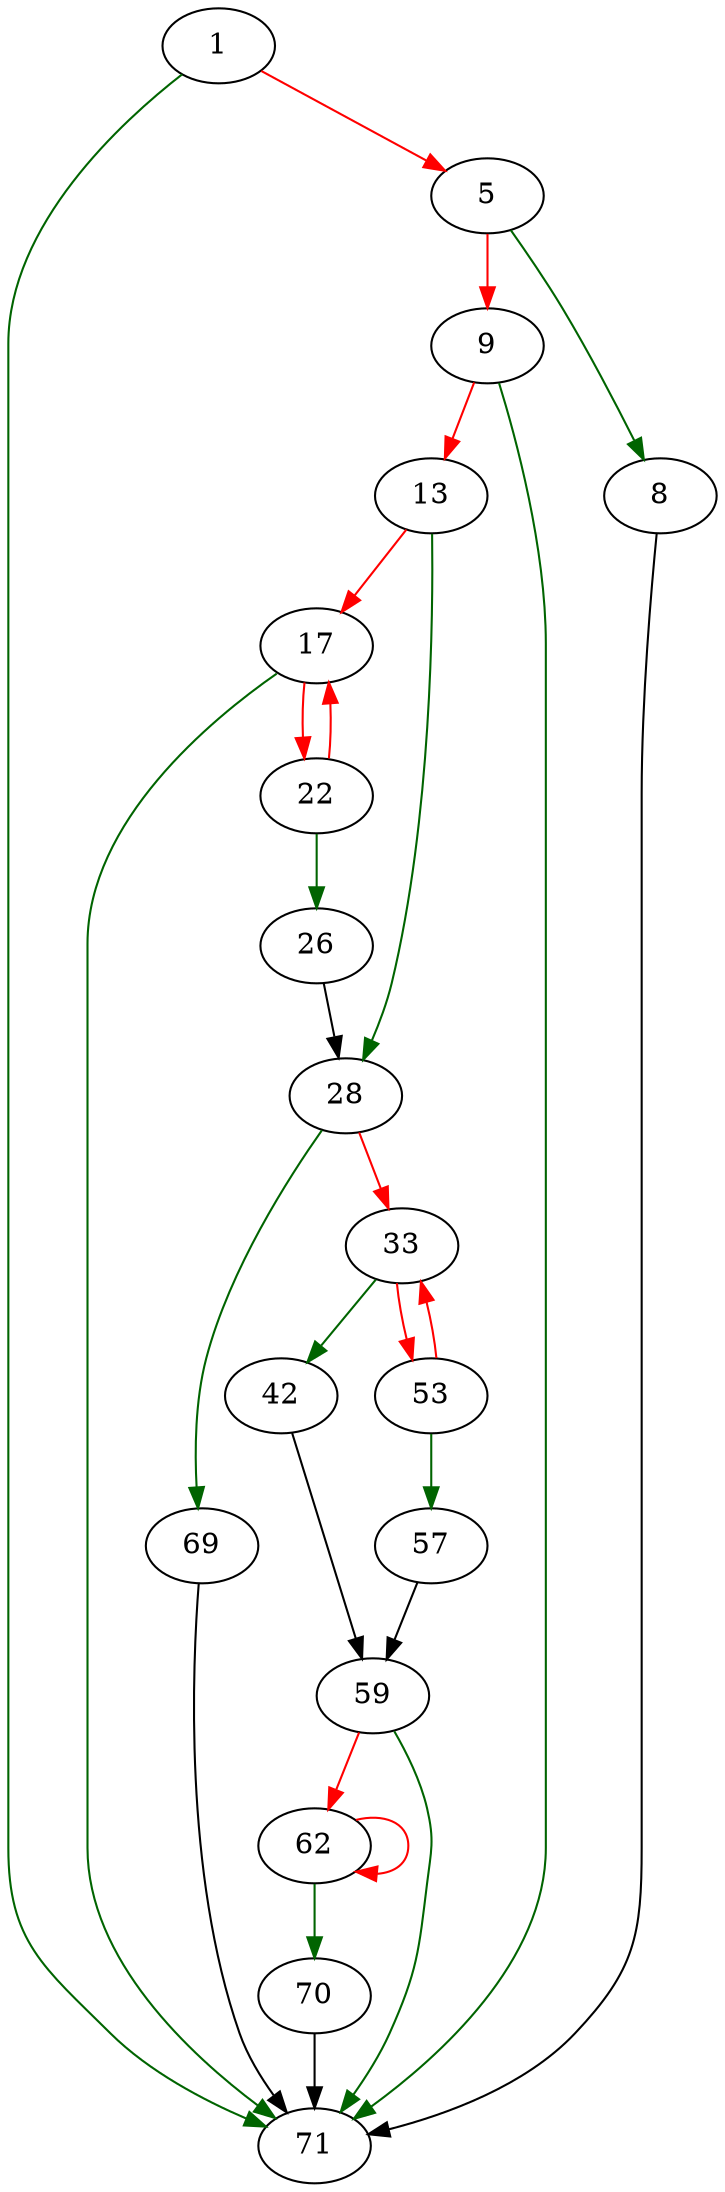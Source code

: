 strict digraph "detect_loop" {
	// Node definitions.
	1 [entry=true];
	71;
	5;
	8;
	9;
	13;
	28;
	17;
	22;
	26;
	69;
	33;
	42;
	53;
	59;
	57;
	62;
	70;

	// Edge definitions.
	1 -> 71 [
		color=darkgreen
		cond=true
	];
	1 -> 5 [
		color=red
		cond=false
	];
	5 -> 8 [
		color=darkgreen
		cond=true
	];
	5 -> 9 [
		color=red
		cond=false
	];
	8 -> 71;
	9 -> 71 [
		color=darkgreen
		cond=true
	];
	9 -> 13 [
		color=red
		cond=false
	];
	13 -> 28 [
		color=darkgreen
		cond=true
	];
	13 -> 17 [
		color=red
		cond=false
	];
	28 -> 69 [
		color=darkgreen
		cond=true
	];
	28 -> 33 [
		color=red
		cond=false
	];
	17 -> 71 [
		color=darkgreen
		cond=true
	];
	17 -> 22 [
		color=red
		cond=false
	];
	22 -> 17 [
		color=red
		cond=false
	];
	22 -> 26 [
		color=darkgreen
		cond=true
	];
	26 -> 28;
	69 -> 71;
	33 -> 42 [
		color=darkgreen
		cond=true
	];
	33 -> 53 [
		color=red
		cond=false
	];
	42 -> 59;
	53 -> 33 [
		color=red
		cond=false
	];
	53 -> 57 [
		color=darkgreen
		cond=true
	];
	59 -> 71 [
		color=darkgreen
		cond=true
	];
	59 -> 62 [
		color=red
		cond=false
	];
	57 -> 59;
	62 -> 62 [
		color=red
		cond=false
	];
	62 -> 70 [
		color=darkgreen
		cond=true
	];
	70 -> 71;
}